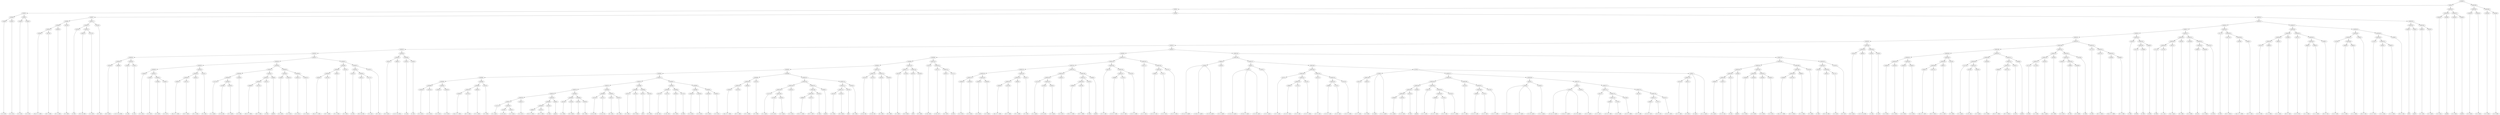 digraph sample{
"L1484(0)"->"[C  E  G](0)"
"L1484(1)"->"[C  E  G](1)"
"L5306(4)"->"L1484(0)"
"L5306(4)"->"L1484(1)"
"L1484(2)"->"[C  E  G](2)"
"L1484(3)"->"[C  E  G](3)"
"L5306(5)"->"L1484(2)"
"L5306(5)"->"L1484(3)"
"L5306(3)"->"L5306(4)"
"L5306(3)"->"L5306(5)"
"L3209(0)"->"[Cis  D  F  G  B](0)"
"L4375(0)"->"[D  F  G  B](0)"
"L5306(10)"->"L3209(0)"
"L5306(10)"->"L4375(0)"
"L4064(0)"->"[F  G  A  B](0)"
"L5306(9)"->"L5306(10)"
"L5306(9)"->"L4064(0)"
"L3510(0)"->"[F  G  B](0)"
"L5306(8)"->"L5306(9)"
"L5306(8)"->"L3510(0)"
"L2352(0)"->"[C  E](0)"
"L2981(0)"->"[D  E  Gis  B](0)"
"L4711(0)"->"[C  E  A](0)"
"L5306(13)"->"L2981(0)"
"L5306(13)"->"L4711(0)"
"L5306(12)"->"L2352(0)"
"L5306(12)"->"L5306(13)"
"L3103(0)"->"[D  F  A](0)"
"L5306(11)"->"L5306(12)"
"L5306(11)"->"L3103(0)"
"L5306(7)"->"L5306(8)"
"L5306(7)"->"L5306(11)"
"L5024(0)"->"[D  E  Gis](0)"
"L4606(0)"->"[C  D  E  Gis  B](0)"
"L5306(25)"->"L5024(0)"
"L5306(25)"->"L4606(0)"
"L1365(0)"->"[C  A](0)"
"L1365(1)"->"[C  A](1)"
"L5306(26)"->"L1365(0)"
"L5306(26)"->"L1365(1)"
"L5306(24)"->"L5306(25)"
"L5306(24)"->"L5306(26)"
"L1484(4)"->"[C  E  G](4)"
"L1484(5)"->"[C  E  G](5)"
"L1484(6)"->"[C  E  G](6)"
"L1484(7)"->"[C  E  G](7)"
"L5306(32)"->"L1484(6)"
"L5306(32)"->"L1484(7)"
"L5306(31)"->"L1484(5)"
"L5306(31)"->"L5306(32)"
"L5306(30)"->"L1484(4)"
"L5306(30)"->"L5306(31)"
"L3209(1)"->"[Cis  D  F  G  B](1)"
"L4375(1)"->"[D  F  G  B](1)"
"L5306(35)"->"L3209(1)"
"L5306(35)"->"L4375(1)"
"L4064(1)"->"[F  G  A  B](1)"
"L5306(34)"->"L5306(35)"
"L5306(34)"->"L4064(1)"
"L3510(1)"->"[F  G  B](1)"
"L5306(33)"->"L5306(34)"
"L5306(33)"->"L3510(1)"
"L5306(29)"->"L5306(30)"
"L5306(29)"->"L5306(33)"
"L-2127(0)"->"[C  G  Ais](0)"
"L4738(0)"->"[C  Fis  A](0)"
"L4355(0)"->"[C  F  Gis](0)"
"L5306(40)"->"L4738(0)"
"L5306(40)"->"L4355(0)"
"L5306(39)"->"L-2127(0)"
"L5306(39)"->"L5306(40)"
"L1484(8)"->"[C  E  G](8)"
"L5306(38)"->"L5306(39)"
"L5306(38)"->"L1484(8)"
"L4568(0)"->"[D  E  F  G  B](0)"
"L4375(2)"->"[D  F  G  B](2)"
"L5306(43)"->"L4568(0)"
"L5306(43)"->"L4375(2)"
"L2352(1)"->"[C  E](1)"
"L5306(42)"->"L5306(43)"
"L5306(42)"->"L2352(1)"
"L2646(0)"->"[rest](0)"
"L5306(41)"->"L5306(42)"
"L5306(41)"->"L2646(0)"
"L5306(37)"->"L5306(38)"
"L5306(37)"->"L5306(41)"
"L1484(9)"->"[C  E  G](9)"
"L1484(10)"->"[C  E  G](10)"
"L5306(45)"->"L1484(9)"
"L5306(45)"->"L1484(10)"
"L1484(11)"->"[C  E  G](11)"
"L1484(12)"->"[C  E  G](12)"
"L5306(46)"->"L1484(11)"
"L5306(46)"->"L1484(12)"
"L5306(44)"->"L5306(45)"
"L5306(44)"->"L5306(46)"
"L5306(36)"->"L5306(37)"
"L5306(36)"->"L5306(44)"
"L5306(28)"->"L5306(29)"
"L5306(28)"->"L5306(36)"
"L3209(2)"->"[Cis  D  F  G  B](2)"
"L4375(3)"->"[D  F  G  B](3)"
"L5306(50)"->"L3209(2)"
"L5306(50)"->"L4375(3)"
"L4064(2)"->"[F  G  A  B](2)"
"L5306(49)"->"L5306(50)"
"L5306(49)"->"L4064(2)"
"L3510(2)"->"[F  G  B](2)"
"L5306(48)"->"L5306(49)"
"L5306(48)"->"L3510(2)"
"L2352(2)"->"[C  E](2)"
"L2981(1)"->"[D  E  Gis  B](1)"
"L4711(1)"->"[C  E  A](1)"
"L5306(53)"->"L2981(1)"
"L5306(53)"->"L4711(1)"
"L5306(52)"->"L2352(2)"
"L5306(52)"->"L5306(53)"
"L3103(1)"->"[D  F  A](1)"
"L5306(51)"->"L5306(52)"
"L5306(51)"->"L3103(1)"
"L5306(47)"->"L5306(48)"
"L5306(47)"->"L5306(51)"
"L5306(27)"->"L5306(28)"
"L5306(27)"->"L5306(47)"
"L5306(23)"->"L5306(24)"
"L5306(23)"->"L5306(27)"
"L5024(1)"->"[D  E  Gis](1)"
"L4606(1)"->"[C  D  E  Gis  B](1)"
"L5306(55)"->"L5024(1)"
"L5306(55)"->"L4606(1)"
"L1365(2)"->"[C  A](2)"
"L1365(3)"->"[C  A](3)"
"L5306(56)"->"L1365(2)"
"L5306(56)"->"L1365(3)"
"L5306(54)"->"L5306(55)"
"L5306(54)"->"L5306(56)"
"L5306(22)"->"L5306(23)"
"L5306(22)"->"L5306(54)"
"L1484(13)"->"[C  E  G](13)"
"L1484(14)"->"[C  E  G](14)"
"L5306(66)"->"L1484(13)"
"L5306(66)"->"L1484(14)"
"L1484(15)"->"[C  E  G](15)"
"L1484(16)"->"[C  E  G](16)"
"L5306(67)"->"L1484(15)"
"L5306(67)"->"L1484(16)"
"L5306(65)"->"L5306(66)"
"L5306(65)"->"L5306(67)"
"L3209(3)"->"[Cis  D  F  G  B](3)"
"L4375(4)"->"[D  F  G  B](4)"
"L5306(70)"->"L3209(3)"
"L5306(70)"->"L4375(4)"
"L4064(3)"->"[F  G  A  B](3)"
"L5306(69)"->"L5306(70)"
"L5306(69)"->"L4064(3)"
"L3510(3)"->"[F  G  B](3)"
"L5306(68)"->"L5306(69)"
"L5306(68)"->"L3510(3)"
"L5306(64)"->"L5306(65)"
"L5306(64)"->"L5306(68)"
"L-2127(1)"->"[C  G  Ais](1)"
"L4738(1)"->"[C  Fis  A](1)"
"L4355(1)"->"[C  F  Gis](1)"
"L5306(78)"->"L4738(1)"
"L5306(78)"->"L4355(1)"
"L5306(77)"->"L-2127(1)"
"L5306(77)"->"L5306(78)"
"L1484(17)"->"[C  E  G](17)"
"L5306(76)"->"L5306(77)"
"L5306(76)"->"L1484(17)"
"L4568(1)"->"[D  E  F  G  B](1)"
"L4375(5)"->"[D  F  G  B](5)"
"L5306(81)"->"L4568(1)"
"L5306(81)"->"L4375(5)"
"L2352(3)"->"[C  E](3)"
"L5306(80)"->"L5306(81)"
"L5306(80)"->"L2352(3)"
"L2646(1)"->"[rest](1)"
"L5306(79)"->"L5306(80)"
"L5306(79)"->"L2646(1)"
"L5306(75)"->"L5306(76)"
"L5306(75)"->"L5306(79)"
"L4315(0)"->"[C  G  B](0)"
"L4704(0)"->"[D  E  Fis](0)"
"L5306(83)"->"L4315(0)"
"L5306(83)"->"L4704(0)"
"L4079(0)"->"[G](0)"
"L3055(0)"->"[D  G  B](0)"
"L5306(84)"->"L4079(0)"
"L5306(84)"->"L3055(0)"
"L5306(82)"->"L5306(83)"
"L5306(82)"->"L5306(84)"
"L5306(74)"->"L5306(75)"
"L5306(74)"->"L5306(82)"
"L3107(0)"->"[C  Dis  G](0)"
"L3107(1)"->"[C  Dis  G](1)"
"L5306(86)"->"L3107(0)"
"L5306(86)"->"L3107(1)"
"L3055(1)"->"[D  G  B](1)"
"L3055(2)"->"[D  G  B](2)"
"L5306(87)"->"L3055(1)"
"L5306(87)"->"L3055(2)"
"L5306(85)"->"L5306(86)"
"L5306(85)"->"L5306(87)"
"L5306(73)"->"L5306(74)"
"L5306(73)"->"L5306(85)"
"L4315(1)"->"[C  G  B](1)"
"L4704(1)"->"[D  E  Fis](1)"
"L5306(89)"->"L4315(1)"
"L5306(89)"->"L4704(1)"
"L4079(1)"->"[G](1)"
"L3510(4)"->"[F  G  B](4)"
"L5306(90)"->"L4079(1)"
"L5306(90)"->"L3510(4)"
"L5306(88)"->"L5306(89)"
"L5306(88)"->"L5306(90)"
"L5306(72)"->"L5306(73)"
"L5306(72)"->"L5306(88)"
"L3107(2)"->"[C  Dis  G](2)"
"L3107(3)"->"[C  Dis  G](3)"
"L5306(93)"->"L3107(2)"
"L5306(93)"->"L3107(3)"
"L3055(3)"->"[D  G  B](3)"
"L2711(0)"->"[G  B](0)"
"L5306(94)"->"L3055(3)"
"L5306(94)"->"L2711(0)"
"L5306(92)"->"L5306(93)"
"L5306(92)"->"L5306(94)"
"L1484(18)"->"[C  E  G](18)"
"L1484(19)"->"[C  E  G](19)"
"L5306(96)"->"L1484(18)"
"L5306(96)"->"L1484(19)"
"L1484(20)"->"[C  E  G](20)"
"L1484(21)"->"[C  E  G](21)"
"L5306(97)"->"L1484(20)"
"L5306(97)"->"L1484(21)"
"L5306(95)"->"L5306(96)"
"L5306(95)"->"L5306(97)"
"L5306(91)"->"L5306(92)"
"L5306(91)"->"L5306(95)"
"L5306(71)"->"L5306(72)"
"L5306(71)"->"L5306(91)"
"L5306(63)"->"L5306(64)"
"L5306(63)"->"L5306(71)"
"L3209(4)"->"[Cis  D  F  G  B](4)"
"L4375(6)"->"[D  F  G  B](6)"
"L5306(101)"->"L3209(4)"
"L5306(101)"->"L4375(6)"
"L4064(4)"->"[F  G  A  B](4)"
"L5306(100)"->"L5306(101)"
"L5306(100)"->"L4064(4)"
"L3510(5)"->"[F  G  B](5)"
"L5306(99)"->"L5306(100)"
"L5306(99)"->"L3510(5)"
"L-2127(2)"->"[C  G  Ais](2)"
"L4738(2)"->"[C  Fis  A](2)"
"L4355(2)"->"[C  F  Gis](2)"
"L5306(106)"->"L4738(2)"
"L5306(106)"->"L4355(2)"
"L5306(105)"->"L-2127(2)"
"L5306(105)"->"L5306(106)"
"L1484(22)"->"[C  E  G](22)"
"L5306(104)"->"L5306(105)"
"L5306(104)"->"L1484(22)"
"L4568(2)"->"[D  E  F  G  B](2)"
"L4375(7)"->"[D  F  G  B](7)"
"L5306(109)"->"L4568(2)"
"L5306(109)"->"L4375(7)"
"L2352(4)"->"[C  E](4)"
"L5306(108)"->"L5306(109)"
"L5306(108)"->"L2352(4)"
"L2646(2)"->"[rest](2)"
"L5306(107)"->"L5306(108)"
"L5306(107)"->"L2646(2)"
"L5306(103)"->"L5306(104)"
"L5306(103)"->"L5306(107)"
"L4315(2)"->"[C  G  B](2)"
"L4704(2)"->"[D  E  Fis](2)"
"L5306(112)"->"L4315(2)"
"L5306(112)"->"L4704(2)"
"L4079(2)"->"[G](2)"
"L5306(111)"->"L5306(112)"
"L5306(111)"->"L4079(2)"
"L3055(4)"->"[D  G  B](4)"
"L5306(110)"->"L5306(111)"
"L5306(110)"->"L3055(4)"
"L5306(102)"->"L5306(103)"
"L5306(102)"->"L5306(110)"
"L5306(98)"->"L5306(99)"
"L5306(98)"->"L5306(102)"
"L5306(62)"->"L5306(63)"
"L5306(62)"->"L5306(98)"
"L3107(4)"->"[C  Dis  G](4)"
"L3107(5)"->"[C  Dis  G](5)"
"L5306(114)"->"L3107(4)"
"L5306(114)"->"L3107(5)"
"L3055(5)"->"[D  G  B](5)"
"L3055(6)"->"[D  G  B](6)"
"L5306(115)"->"L3055(5)"
"L5306(115)"->"L3055(6)"
"L5306(113)"->"L5306(114)"
"L5306(113)"->"L5306(115)"
"L5306(61)"->"L5306(62)"
"L5306(61)"->"L5306(113)"
"L4315(3)"->"[C  G  B](3)"
"L4704(3)"->"[D  E  Fis](3)"
"L5306(117)"->"L4315(3)"
"L5306(117)"->"L4704(3)"
"L4079(3)"->"[G](3)"
"L3510(6)"->"[F  G  B](6)"
"L5306(118)"->"L4079(3)"
"L5306(118)"->"L3510(6)"
"L5306(116)"->"L5306(117)"
"L5306(116)"->"L5306(118)"
"L5306(60)"->"L5306(61)"
"L5306(60)"->"L5306(116)"
"L3107(6)"->"[C  Dis  G](6)"
"L3107(7)"->"[C  Dis  G](7)"
"L3055(7)"->"[D  G  B](7)"
"L2711(1)"->"[G  B](1)"
"L5306(121)"->"L3055(7)"
"L5306(121)"->"L2711(1)"
"L5306(120)"->"L3107(7)"
"L5306(120)"->"L5306(121)"
"L5306(119)"->"L3107(6)"
"L5306(119)"->"L5306(120)"
"L5306(59)"->"L5306(60)"
"L5306(59)"->"L5306(119)"
"L1484(23)"->"[C  E  G](23)"
"L1484(24)"->"[C  E  G](24)"
"L5306(127)"->"L1484(23)"
"L5306(127)"->"L1484(24)"
"L1484(25)"->"[C  E  G](25)"
"L1484(26)"->"[C  E  G](26)"
"L5306(128)"->"L1484(25)"
"L5306(128)"->"L1484(26)"
"L5306(126)"->"L5306(127)"
"L5306(126)"->"L5306(128)"
"L3209(5)"->"[Cis  D  F  G  B](5)"
"L4375(8)"->"[D  F  G  B](8)"
"L5306(131)"->"L3209(5)"
"L5306(131)"->"L4375(8)"
"L4064(5)"->"[F  G  A  B](5)"
"L5306(130)"->"L5306(131)"
"L5306(130)"->"L4064(5)"
"L3510(7)"->"[F  G  B](7)"
"L5306(129)"->"L5306(130)"
"L5306(129)"->"L3510(7)"
"L5306(125)"->"L5306(126)"
"L5306(125)"->"L5306(129)"
"L-2127(3)"->"[C  G  Ais](3)"
"L4738(3)"->"[C  Fis  A](3)"
"L4355(3)"->"[C  F  Gis](3)"
"L5306(135)"->"L4738(3)"
"L5306(135)"->"L4355(3)"
"L5306(134)"->"L-2127(3)"
"L5306(134)"->"L5306(135)"
"L1484(27)"->"[C  E  G](27)"
"L5306(133)"->"L5306(134)"
"L5306(133)"->"L1484(27)"
"L4568(3)"->"[D  E  F  G  B](3)"
"L4375(9)"->"[D  F  G  B](9)"
"L5306(138)"->"L4568(3)"
"L5306(138)"->"L4375(9)"
"L2352(5)"->"[C  E](5)"
"L5306(137)"->"L5306(138)"
"L5306(137)"->"L2352(5)"
"L2646(3)"->"[rest](3)"
"L5306(136)"->"L5306(137)"
"L5306(136)"->"L2646(3)"
"L5306(132)"->"L5306(133)"
"L5306(132)"->"L5306(136)"
"L5306(124)"->"L5306(125)"
"L5306(124)"->"L5306(132)"
"L4221(0)"->"[C  F  G  A](0)"
"L4598(0)"->"[C  D  E  F  A](0)"
"L-767(0)"->"[C  D  F  A](0)"
"L5306(141)"->"L4598(0)"
"L5306(141)"->"L-767(0)"
"L3213(0)"->"[C  D  F  A  B](0)"
"L5306(140)"->"L5306(141)"
"L5306(140)"->"L3213(0)"
"L5306(139)"->"L4221(0)"
"L5306(139)"->"L5306(140)"
"L5306(123)"->"L5306(124)"
"L5306(123)"->"L5306(139)"
"L4221(1)"->"[C  F  G  A](1)"
"L4598(1)"->"[C  D  E  F  A](1)"
"L-767(1)"->"[C  D  F  A](1)"
"L5306(144)"->"L4598(1)"
"L5306(144)"->"L-767(1)"
"L3213(1)"->"[C  D  F  A  B](1)"
"L5306(143)"->"L5306(144)"
"L5306(143)"->"L3213(1)"
"L5306(142)"->"L4221(1)"
"L5306(142)"->"L5306(143)"
"L5306(122)"->"L5306(123)"
"L5306(122)"->"L5306(142)"
"L5306(58)"->"L5306(59)"
"L5306(58)"->"L5306(122)"
"L-2093(0)"->"[C  Cis  D  E  Ais](0)"
"L-2093(0)"->"[C  Dis  E  F  Ais](0)"
"L-2093(0)"->"[C  E  Fis  Ais](0)"
"L1943(0)"->"[C  E  G  Ais](0)"
"L4644(0)"->"L-2093(0)"
"L4644(0)"->"L1943(0)"
"L-2093(1)"->"[C  Cis  D  E  Ais](1)"
"L-2093(1)"->"[C  Dis  E  F  Ais](1)"
"L-2093(1)"->"[C  E  Fis  Ais](1)"
"L1943(1)"->"[C  E  G  Ais](1)"
"L4644(1)"->"L-2093(1)"
"L4644(1)"->"L1943(1)"
"L4221(2)"->"[C  F  G  A](2)"
"L4598(2)"->"[C  D  E  F  A](2)"
"L-767(2)"->"[C  D  F  A](2)"
"L5306(152)"->"L4598(2)"
"L5306(152)"->"L-767(2)"
"L3213(2)"->"[C  D  F  A  B](2)"
"L5306(151)"->"L5306(152)"
"L5306(151)"->"L3213(2)"
"L5306(150)"->"L4221(2)"
"L5306(150)"->"L5306(151)"
"L4221(3)"->"[C  F  G  A](3)"
"L4598(3)"->"[C  D  E  F  A](3)"
"L-767(3)"->"[C  D  F  A](3)"
"L5306(155)"->"L4598(3)"
"L5306(155)"->"L-767(3)"
"L3213(3)"->"[C  D  F  A  B](3)"
"L5306(154)"->"L5306(155)"
"L5306(154)"->"L3213(3)"
"L5306(153)"->"L4221(3)"
"L5306(153)"->"L5306(154)"
"L5306(149)"->"L5306(150)"
"L5306(149)"->"L5306(153)"
"L4221(4)"->"[C  F  G  A](4)"
"L4631(0)"->"[C  D  E](0)"
"L5306(156)"->"L4221(4)"
"L5306(156)"->"L4631(0)"
"L4786(0)"->"[C  Ais](0)"
"L4786(0)"->"L5306(156)"
"L4786(0)"->"[C  G  A  Ais](0)"
"L5048(0)"->"[F  A  Ais](0)"
"L-2087(0)"->"[C  D  E  A](0)"
"L5306(162)"->"L5048(0)"
"L5306(162)"->"L-2087(0)"
"L4241(0)"->"[F  A](0)"
"L5306(161)"->"L5306(162)"
"L5306(161)"->"L4241(0)"
"L2646(4)"->"[rest](4)"
"L5306(160)"->"L5306(161)"
"L5306(160)"->"L2646(4)"
"L4221(5)"->"[C  F  G  A](5)"
"L4598(4)"->"[C  D  E  F  A](4)"
"L-767(4)"->"[C  D  F  A](4)"
"L5306(165)"->"L4598(4)"
"L5306(165)"->"L-767(4)"
"L3213(4)"->"[C  D  F  A  B](4)"
"L5306(164)"->"L5306(165)"
"L5306(164)"->"L3213(4)"
"L5306(163)"->"L4221(5)"
"L5306(163)"->"L5306(164)"
"L5306(159)"->"L5306(160)"
"L5306(159)"->"L5306(163)"
"L4221(6)"->"[C  F  G  A](6)"
"L4598(5)"->"[C  D  E  F  A](5)"
"L-767(5)"->"[C  D  F  A](5)"
"L5306(168)"->"L4598(5)"
"L5306(168)"->"L-767(5)"
"L3213(5)"->"[C  D  F  A  B](5)"
"L5306(167)"->"L5306(168)"
"L5306(167)"->"L3213(5)"
"L5306(166)"->"L4221(6)"
"L5306(166)"->"L5306(167)"
"L5306(158)"->"L5306(159)"
"L5306(158)"->"L5306(166)"
"L-2093(2)"->"[C  Cis  D  E  Ais](2)"
"L-2093(2)"->"[C  Dis  E  F  Ais](2)"
"L-2093(2)"->"[C  E  Fis  Ais](2)"
"L1943(2)"->"[C  E  G  Ais](2)"
"L4644(2)"->"L-2093(2)"
"L4644(2)"->"L1943(2)"
"L-2093(3)"->"[C  Cis  D  E  Ais](3)"
"L-2093(3)"->"[C  Dis  E  F  Ais](3)"
"L-2093(3)"->"[C  E  Fis  Ais](3)"
"L1943(3)"->"[C  E  G  Ais](3)"
"L4644(3)"->"L-2093(3)"
"L4644(3)"->"L1943(3)"
"L4221(7)"->"[C  F  G  A](7)"
"L4598(6)"->"[C  D  E  F  A](6)"
"L-767(6)"->"[C  D  F  A](6)"
"L5306(174)"->"L4598(6)"
"L5306(174)"->"L-767(6)"
"L3213(6)"->"[C  D  F  A  B](6)"
"L5306(173)"->"L5306(174)"
"L5306(173)"->"L3213(6)"
"L5306(172)"->"L4221(7)"
"L5306(172)"->"L5306(173)"
"L4221(8)"->"[C  F  G  A](8)"
"L4598(7)"->"[C  D  E  F  A](7)"
"L-767(7)"->"[C  D  F  A](7)"
"L5306(177)"->"L4598(7)"
"L5306(177)"->"L-767(7)"
"L3213(7)"->"[C  D  F  A  B](7)"
"L5306(176)"->"L5306(177)"
"L5306(176)"->"L3213(7)"
"L5306(175)"->"L4221(8)"
"L5306(175)"->"L5306(176)"
"L5306(171)"->"L5306(172)"
"L5306(171)"->"L5306(175)"
"L5306(170)"->"L4644(3)"
"L5306(170)"->"L5306(171)"
"L5306(169)"->"L4644(2)"
"L5306(169)"->"L5306(170)"
"L5306(157)"->"L5306(158)"
"L5306(157)"->"L5306(169)"
"L4221(9)"->"[C  F  G  A](9)"
"L4631(1)"->"[C  D  E](1)"
"L5306(178)"->"L4221(9)"
"L5306(178)"->"L4631(1)"
"L4786(1)"->"[C  Ais](1)"
"L4786(1)"->"L5306(178)"
"L4786(1)"->"[C  G  A  Ais](1)"
"L5279(0)"->"L4786(0)"
"L5279(0)"->"L5306(157)"
"L5279(0)"->"L4786(1)"
"L5306(148)"->"L5306(149)"
"L5306(148)"->"L5279(0)"
"L5306(147)"->"L4644(1)"
"L5306(147)"->"L5306(148)"
"L5306(146)"->"L4644(0)"
"L5306(146)"->"L5306(147)"
"L5048(1)"->"[F  A  Ais](1)"
"L-2087(1)"->"[C  D  E  A](1)"
"L5306(184)"->"L5048(1)"
"L5306(184)"->"L-2087(1)"
"L4241(1)"->"[F  A](1)"
"L5306(183)"->"L5306(184)"
"L5306(183)"->"L4241(1)"
"L2646(5)"->"[rest](5)"
"L5306(182)"->"L5306(183)"
"L5306(182)"->"L2646(5)"
"L1484(28)"->"[C  E  G](28)"
"L1484(29)"->"[C  E  G](29)"
"L5306(186)"->"L1484(28)"
"L5306(186)"->"L1484(29)"
"L1484(30)"->"[C  E  G](30)"
"L1484(31)"->"[C  E  G](31)"
"L5306(187)"->"L1484(30)"
"L5306(187)"->"L1484(31)"
"L5306(185)"->"L5306(186)"
"L5306(185)"->"L5306(187)"
"L5306(181)"->"L5306(182)"
"L5306(181)"->"L5306(185)"
"L3209(6)"->"[Cis  D  F  G  B](6)"
"L4375(10)"->"[D  F  G  B](10)"
"L5306(190)"->"L3209(6)"
"L5306(190)"->"L4375(10)"
"L4064(6)"->"[F  G  A  B](6)"
"L5306(189)"->"L5306(190)"
"L5306(189)"->"L4064(6)"
"L3510(8)"->"[F  G  B](8)"
"L5306(188)"->"L5306(189)"
"L5306(188)"->"L3510(8)"
"L5306(180)"->"L5306(181)"
"L5306(180)"->"L5306(188)"
"L2352(6)"->"[C  E](6)"
"L2981(2)"->"[D  E  Gis  B](2)"
"L4711(2)"->"[C  E  A](2)"
"L5306(193)"->"L2981(2)"
"L5306(193)"->"L4711(2)"
"L5306(192)"->"L2352(6)"
"L5306(192)"->"L5306(193)"
"L3103(2)"->"[D  F  A](2)"
"L5306(191)"->"L5306(192)"
"L5306(191)"->"L3103(2)"
"L5306(179)"->"L5306(180)"
"L5306(179)"->"L5306(191)"
"L5306(145)"->"L5306(146)"
"L5306(145)"->"L5306(179)"
"L5306(57)"->"L5306(58)"
"L5306(57)"->"L5306(145)"
"L5306(21)"->"L5306(22)"
"L5306(21)"->"L5306(57)"
"L5024(2)"->"[D  E  Gis](2)"
"L4606(2)"->"[C  D  E  Gis  B](2)"
"L5306(195)"->"L5024(2)"
"L5306(195)"->"L4606(2)"
"L1365(4)"->"[C  A](4)"
"L1365(5)"->"[C  A](5)"
"L5306(196)"->"L1365(4)"
"L5306(196)"->"L1365(5)"
"L5306(194)"->"L5306(195)"
"L5306(194)"->"L5306(196)"
"L5306(20)"->"L5306(21)"
"L5306(20)"->"L5306(194)"
"L1484(32)"->"[C  E  G](32)"
"L1484(33)"->"[C  E  G](33)"
"L5306(202)"->"L1484(32)"
"L5306(202)"->"L1484(33)"
"L1484(34)"->"[C  E  G](34)"
"L1484(35)"->"[C  E  G](35)"
"L5306(203)"->"L1484(34)"
"L5306(203)"->"L1484(35)"
"L5306(201)"->"L5306(202)"
"L5306(201)"->"L5306(203)"
"L3209(7)"->"[Cis  D  F  G  B](7)"
"L4375(11)"->"[D  F  G  B](11)"
"L5306(206)"->"L3209(7)"
"L5306(206)"->"L4375(11)"
"L4064(7)"->"[F  G  A  B](7)"
"L5306(205)"->"L5306(206)"
"L5306(205)"->"L4064(7)"
"L3510(9)"->"[F  G  B](9)"
"L5306(204)"->"L5306(205)"
"L5306(204)"->"L3510(9)"
"L5306(200)"->"L5306(201)"
"L5306(200)"->"L5306(204)"
"L-2127(4)"->"[C  G  Ais](4)"
"L4738(4)"->"[C  Fis  A](4)"
"L4355(4)"->"[C  F  Gis](4)"
"L5306(210)"->"L4738(4)"
"L5306(210)"->"L4355(4)"
"L5306(209)"->"L-2127(4)"
"L5306(209)"->"L5306(210)"
"L1484(36)"->"[C  E  G](36)"
"L5306(208)"->"L5306(209)"
"L5306(208)"->"L1484(36)"
"L4568(4)"->"[D  E  F  G  B](4)"
"L4375(12)"->"[D  F  G  B](12)"
"L5306(213)"->"L4568(4)"
"L5306(213)"->"L4375(12)"
"L2352(7)"->"[C  E](7)"
"L5306(212)"->"L5306(213)"
"L5306(212)"->"L2352(7)"
"L2646(6)"->"[rest](6)"
"L5306(211)"->"L5306(212)"
"L5306(211)"->"L2646(6)"
"L5306(207)"->"L5306(208)"
"L5306(207)"->"L5306(211)"
"L5306(199)"->"L5306(200)"
"L5306(199)"->"L5306(207)"
"L2711(2)"->"[G  B](2)"
"L-2124(0)"->"[C  G  A](0)"
"L5306(217)"->"L2711(2)"
"L5306(217)"->"L-2124(0)"
"L2922(0)"->"[Cis  G  Ais](0)"
"L5306(216)"->"L5306(217)"
"L5306(216)"->"L2922(0)"
"L3055(8)"->"[D  G  B](8)"
"L5306(215)"->"L5306(216)"
"L5306(215)"->"L3055(8)"
"L1484(37)"->"[C  E  G](37)"
"L1968(0)"->"[E  G](0)"
"L1484(38)"->"[C  E  G](38)"
"L5306(220)"->"L1968(0)"
"L5306(220)"->"L1484(38)"
"L5306(219)"->"L1484(37)"
"L5306(219)"->"L5306(220)"
"L2352(8)"->"[C  E](8)"
"L5306(218)"->"L5306(219)"
"L5306(218)"->"L2352(8)"
"L5306(214)"->"L5306(215)"
"L5306(214)"->"L5306(218)"
"L5306(198)"->"L5306(199)"
"L5306(198)"->"L5306(214)"
"L2711(3)"->"[G  B](3)"
"L4375(13)"->"[D  F  G  B](13)"
"L3209(8)"->"[Cis  D  F  G  B](8)"
"L4299(0)"->"[E  F  G  B](0)"
"L5306(223)"->"L3209(8)"
"L5306(223)"->"L4299(0)"
"L5306(222)"->"L4375(13)"
"L5306(222)"->"L5306(223)"
"L5306(221)"->"L2711(3)"
"L5306(221)"->"L5306(222)"
"L5306(197)"->"L5306(198)"
"L5306(197)"->"L5306(221)"
"L5306(19)"->"L5306(20)"
"L5306(19)"->"L5306(197)"
"L2352(9)"->"[C  E](9)"
"L3127(0)"->"[E  B](0)"
"L-2080(0)"->"[C  D](0)"
"L5306(226)"->"L3127(0)"
"L5306(226)"->"L-2080(0)"
"L3846(0)"->"[A  B](0)"
"L5306(225)"->"L5306(226)"
"L5306(225)"->"L3846(0)"
"L5306(224)"->"L2352(9)"
"L5306(224)"->"L5306(225)"
"L5306(18)"->"L5306(19)"
"L5306(18)"->"L5306(224)"
"L2711(4)"->"[G  B](4)"
"L-2124(1)"->"[C  G  A](1)"
"L5306(230)"->"L2711(4)"
"L5306(230)"->"L-2124(1)"
"L2922(1)"->"[Cis  G  Ais](1)"
"L5306(229)"->"L5306(230)"
"L5306(229)"->"L2922(1)"
"L3055(9)"->"[D  G  B](9)"
"L5306(228)"->"L5306(229)"
"L5306(228)"->"L3055(9)"
"L1484(39)"->"[C  E  G](39)"
"L1968(1)"->"[E  G](1)"
"L1484(40)"->"[C  E  G](40)"
"L5306(233)"->"L1968(1)"
"L5306(233)"->"L1484(40)"
"L2352(10)"->"[C  E](10)"
"L5306(232)"->"L5306(233)"
"L5306(232)"->"L2352(10)"
"L5306(231)"->"L1484(39)"
"L5306(231)"->"L5306(232)"
"L5306(227)"->"L5306(228)"
"L5306(227)"->"L5306(231)"
"L5306(17)"->"L5306(18)"
"L5306(17)"->"L5306(227)"
"L2711(5)"->"[G  B](5)"
"L4375(14)"->"[D  F  G  B](14)"
"L3209(9)"->"[Cis  D  F  G  B](9)"
"L4299(1)"->"[E  F  G  B](1)"
"L5306(236)"->"L3209(9)"
"L5306(236)"->"L4299(1)"
"L5306(235)"->"L4375(14)"
"L5306(235)"->"L5306(236)"
"L5306(234)"->"L2711(5)"
"L5306(234)"->"L5306(235)"
"L5306(16)"->"L5306(17)"
"L5306(16)"->"L5306(234)"
"L3337(0)"->"[C  D  E  F](0)"
"L3683(0)"->"[C  G  A  B](0)"
"L5306(241)"->"L3337(0)"
"L5306(241)"->"L3683(0)"
"L3683(1)"->"[C  G  A  B](1)"
"L5306(240)"->"L5306(241)"
"L5306(240)"->"L3683(1)"
"L2298(0)"->"[D  E  F  G](0)"
"L5306(239)"->"L5306(240)"
"L5306(239)"->"L2298(0)"
"L3337(1)"->"[C  D  E  F](1)"
"L3683(2)"->"[C  G  A  B](2)"
"L3683(3)"->"[C  G  A  B](3)"
"L5306(244)"->"L3683(2)"
"L5306(244)"->"L3683(3)"
"L2298(1)"->"[D  E  F  G](1)"
"L5306(243)"->"L5306(244)"
"L5306(243)"->"L2298(1)"
"L5306(242)"->"L3337(1)"
"L5306(242)"->"L5306(243)"
"L5306(238)"->"L5306(239)"
"L5306(238)"->"L5306(242)"
"L1576(0)"->"[C  E  F  G](0)"
"L4364(0)"->"[C  D  A  B](0)"
"L3683(4)"->"[C  G  A  B](4)"
"L5306(248)"->"L4364(0)"
"L5306(248)"->"L3683(4)"
"L5306(247)"->"L1576(0)"
"L5306(247)"->"L5306(248)"
"L2298(2)"->"[D  E  F  G](2)"
"L5306(246)"->"L5306(247)"
"L5306(246)"->"L2298(2)"
"L1576(1)"->"[C  E  F  G](1)"
"L4364(1)"->"[C  D  A  B](1)"
"L3683(5)"->"[C  G  A  B](5)"
"L5306(251)"->"L4364(1)"
"L5306(251)"->"L3683(5)"
"L5306(250)"->"L1576(1)"
"L5306(250)"->"L5306(251)"
"L2298(3)"->"[D  E  F  G](3)"
"L5306(249)"->"L5306(250)"
"L5306(249)"->"L2298(3)"
"L5306(245)"->"L5306(246)"
"L5306(245)"->"L5306(249)"
"L5306(237)"->"L5306(238)"
"L5306(237)"->"L5306(245)"
"L5306(15)"->"L5306(16)"
"L5306(15)"->"L5306(237)"
"L3449(0)"->"[C](0)"
"L2646(7)"->"[rest](7)"
"L5306(253)"->"L3449(0)"
"L5306(253)"->"L2646(7)"
"L4885(0)"->"[C  F  A](0)"
"L4355(5)"->"[C  F  Gis](5)"
"L5306(254)"->"L4885(0)"
"L5306(254)"->"L4355(5)"
"L5306(252)"->"L5306(253)"
"L5306(252)"->"L5306(254)"
"L5306(14)"->"L5306(15)"
"L5306(14)"->"L5306(252)"
"L5306(6)"->"L5306(7)"
"L5306(6)"->"L5306(14)"
"L5306(2)"->"L5306(3)"
"L5306(2)"->"L5306(6)"
"L1484(41)"->"[C  E  G](41)"
"L2646(8)"->"[rest](8)"
"L5306(256)"->"L1484(41)"
"L5306(256)"->"L2646(8)"
"L1484(42)"->"[C  E  G](42)"
"L2646(9)"->"[rest](9)"
"L5306(257)"->"L1484(42)"
"L5306(257)"->"L2646(9)"
"L5306(255)"->"L5306(256)"
"L5306(255)"->"L5306(257)"
"L5306(1)"->"L5306(2)"
"L5306(1)"->"L5306(255)"
"L1484(43)"->"[C  E  G](43)"
"L1484(44)"->"[C  E  G](44)"
"L5306(259)"->"L1484(43)"
"L5306(259)"->"L1484(44)"
"L1484(45)"->"[C  E  G](45)"
"L1484(46)"->"[C  E  G](46)"
"L5306(260)"->"L1484(45)"
"L5306(260)"->"L1484(46)"
"L5306(258)"->"L5306(259)"
"L5306(258)"->"L5306(260)"
"L5306(0)"->"L5306(1)"
"L5306(0)"->"L5306(258)"
{rank = min; "L5306(0)"}
{rank = same; "L5306(1)"; "L5306(258)";}
{rank = same; "L5306(2)"; "L5306(255)"; "L5306(259)"; "L5306(260)";}
{rank = same; "L5306(3)"; "L5306(6)"; "L5306(256)"; "L5306(257)"; "L1484(43)"; "L1484(44)"; "L1484(45)"; "L1484(46)";}
{rank = same; "L5306(4)"; "L5306(5)"; "L5306(7)"; "L5306(14)"; "L1484(41)"; "L2646(8)"; "L1484(42)"; "L2646(9)";}
{rank = same; "L1484(0)"; "L1484(1)"; "L1484(2)"; "L1484(3)"; "L5306(8)"; "L5306(11)"; "L5306(15)"; "L5306(252)";}
{rank = same; "L5306(9)"; "L3510(0)"; "L5306(12)"; "L3103(0)"; "L5306(16)"; "L5306(237)"; "L5306(253)"; "L5306(254)";}
{rank = same; "L5306(10)"; "L4064(0)"; "L2352(0)"; "L5306(13)"; "L5306(17)"; "L5306(234)"; "L5306(238)"; "L5306(245)"; "L3449(0)"; "L2646(7)"; "L4885(0)"; "L4355(5)";}
{rank = same; "L3209(0)"; "L4375(0)"; "L2981(0)"; "L4711(0)"; "L5306(18)"; "L5306(227)"; "L2711(5)"; "L5306(235)"; "L5306(239)"; "L5306(242)"; "L5306(246)"; "L5306(249)";}
{rank = same; "L5306(19)"; "L5306(224)"; "L5306(228)"; "L5306(231)"; "L4375(14)"; "L5306(236)"; "L5306(240)"; "L2298(0)"; "L3337(1)"; "L5306(243)"; "L5306(247)"; "L2298(2)"; "L5306(250)"; "L2298(3)";}
{rank = same; "L5306(20)"; "L5306(197)"; "L2352(9)"; "L5306(225)"; "L5306(229)"; "L3055(9)"; "L1484(39)"; "L5306(232)"; "L3209(9)"; "L4299(1)"; "L5306(241)"; "L3683(1)"; "L5306(244)"; "L2298(1)"; "L1576(0)"; "L5306(248)"; "L1576(1)"; "L5306(251)";}
{rank = same; "L5306(21)"; "L5306(194)"; "L5306(198)"; "L5306(221)"; "L5306(226)"; "L3846(0)"; "L5306(230)"; "L2922(1)"; "L5306(233)"; "L2352(10)"; "L3337(0)"; "L3683(0)"; "L3683(2)"; "L3683(3)"; "L4364(0)"; "L3683(4)"; "L4364(1)"; "L3683(5)";}
{rank = same; "L5306(22)"; "L5306(57)"; "L5306(195)"; "L5306(196)"; "L5306(199)"; "L5306(214)"; "L2711(3)"; "L5306(222)"; "L3127(0)"; "L-2080(0)"; "L2711(4)"; "L-2124(1)"; "L1968(1)"; "L1484(40)";}
{rank = same; "L5306(23)"; "L5306(54)"; "L5306(58)"; "L5306(145)"; "L5024(2)"; "L4606(2)"; "L1365(4)"; "L1365(5)"; "L5306(200)"; "L5306(207)"; "L5306(215)"; "L5306(218)"; "L4375(13)"; "L5306(223)";}
{rank = same; "L5306(24)"; "L5306(27)"; "L5306(55)"; "L5306(56)"; "L5306(59)"; "L5306(122)"; "L5306(146)"; "L5306(179)"; "L5306(201)"; "L5306(204)"; "L5306(208)"; "L5306(211)"; "L5306(216)"; "L3055(8)"; "L5306(219)"; "L2352(8)"; "L3209(8)"; "L4299(0)";}
{rank = same; "L5306(25)"; "L5306(26)"; "L5306(28)"; "L5306(47)"; "L5024(1)"; "L4606(1)"; "L1365(2)"; "L1365(3)"; "L5306(60)"; "L5306(119)"; "L5306(123)"; "L5306(142)"; "L4644(0)"; "L5306(147)"; "L5306(180)"; "L5306(191)"; "L5306(202)"; "L5306(203)"; "L5306(205)"; "L3510(9)"; "L5306(209)"; "L1484(36)"; "L5306(212)"; "L2646(6)"; "L5306(217)"; "L2922(0)"; "L1484(37)"; "L5306(220)";}
{rank = same; "L5024(0)"; "L4606(0)"; "L1365(0)"; "L1365(1)"; "L5306(29)"; "L5306(36)"; "L5306(48)"; "L5306(51)"; "L5306(61)"; "L5306(116)"; "L3107(6)"; "L5306(120)"; "L5306(124)"; "L5306(139)"; "L4221(1)"; "L5306(143)"; "L-2093(0)"; "L1943(0)"; "L4644(1)"; "L5306(148)"; "L5306(181)"; "L5306(188)"; "L5306(192)"; "L3103(2)"; "L1484(32)"; "L1484(33)"; "L1484(34)"; "L1484(35)"; "L5306(206)"; "L4064(7)"; "L-2127(4)"; "L5306(210)"; "L5306(213)"; "L2352(7)"; "L2711(2)"; "L-2124(0)"; "L1968(0)"; "L1484(38)";}
{rank = same; "L5306(30)"; "L5306(33)"; "L5306(37)"; "L5306(44)"; "L5306(49)"; "L3510(2)"; "L5306(52)"; "L3103(1)"; "L5306(62)"; "L5306(113)"; "L5306(117)"; "L5306(118)"; "L3107(7)"; "L5306(121)"; "L5306(125)"; "L5306(132)"; "L4221(0)"; "L5306(140)"; "L5306(144)"; "L3213(1)"; "L-2093(1)"; "L1943(1)"; "L5306(149)"; "L5279(0)"; "L5306(182)"; "L5306(185)"; "L5306(189)"; "L3510(8)"; "L2352(6)"; "L5306(193)"; "L3209(7)"; "L4375(11)"; "L4738(4)"; "L4355(4)"; "L4568(4)"; "L4375(12)";}
{rank = same; "L1484(4)"; "L5306(31)"; "L5306(34)"; "L3510(1)"; "L5306(38)"; "L5306(41)"; "L5306(45)"; "L5306(46)"; "L5306(50)"; "L4064(2)"; "L2352(2)"; "L5306(53)"; "L5306(63)"; "L5306(98)"; "L5306(114)"; "L5306(115)"; "L4315(3)"; "L4704(3)"; "L4079(3)"; "L3510(6)"; "L3055(7)"; "L2711(1)"; "L5306(126)"; "L5306(129)"; "L5306(133)"; "L5306(136)"; "L5306(141)"; "L3213(0)"; "L4598(1)"; "L-767(1)"; "L5306(150)"; "L5306(153)"; "L4786(0)"; "L5306(157)"; "L4786(1)"; "L5306(183)"; "L2646(5)"; "L5306(186)"; "L5306(187)"; "L5306(190)"; "L4064(6)"; "L2981(2)"; "L4711(2)";}
{rank = same; "L1484(5)"; "L5306(32)"; "L5306(35)"; "L4064(1)"; "L5306(39)"; "L1484(8)"; "L5306(42)"; "L2646(0)"; "L1484(9)"; "L1484(10)"; "L1484(11)"; "L1484(12)"; "L3209(2)"; "L4375(3)"; "L2981(1)"; "L4711(1)"; "L5306(64)"; "L5306(71)"; "L5306(99)"; "L5306(102)"; "L3107(4)"; "L3107(5)"; "L3055(5)"; "L3055(6)"; "L5306(127)"; "L5306(128)"; "L5306(130)"; "L3510(7)"; "L5306(134)"; "L1484(27)"; "L5306(137)"; "L2646(3)"; "L4598(0)"; "L-767(0)"; "L4221(2)"; "L5306(151)"; "L4221(3)"; "L5306(154)"; "L5306(156)"; "L5306(158)"; "L5306(169)"; "L5306(178)"; "L5306(184)"; "L4241(1)"; "L1484(28)"; "L1484(29)"; "L1484(30)"; "L1484(31)"; "L3209(6)"; "L4375(10)";}
{rank = same; "L1484(6)"; "L1484(7)"; "L3209(1)"; "L4375(1)"; "L-2127(0)"; "L5306(40)"; "L5306(43)"; "L2352(1)"; "L5306(65)"; "L5306(68)"; "L5306(72)"; "L5306(91)"; "L5306(100)"; "L3510(5)"; "L5306(103)"; "L5306(110)"; "L1484(23)"; "L1484(24)"; "L1484(25)"; "L1484(26)"; "L5306(131)"; "L4064(5)"; "L-2127(3)"; "L5306(135)"; "L5306(138)"; "L2352(5)"; "L5306(152)"; "L3213(2)"; "L5306(155)"; "L3213(3)"; "L4221(4)"; "L4631(0)"; "L5306(159)"; "L5306(166)"; "L4644(2)"; "L5306(170)"; "L4221(9)"; "L4631(1)"; "L5048(1)"; "L-2087(1)";}
{rank = same; "L4738(0)"; "L4355(0)"; "L4568(0)"; "L4375(2)"; "L5306(66)"; "L5306(67)"; "L5306(69)"; "L3510(3)"; "L5306(73)"; "L5306(88)"; "L5306(92)"; "L5306(95)"; "L5306(101)"; "L4064(4)"; "L5306(104)"; "L5306(107)"; "L5306(111)"; "L3055(4)"; "L3209(5)"; "L4375(8)"; "L4738(3)"; "L4355(3)"; "L4568(3)"; "L4375(9)"; "L4598(2)"; "L-767(2)"; "L4598(3)"; "L-767(3)"; "L5306(160)"; "L5306(163)"; "L4221(6)"; "L5306(167)"; "L-2093(2)"; "L1943(2)"; "L4644(3)"; "L5306(171)";}
{rank = same; "L1484(13)"; "L1484(14)"; "L1484(15)"; "L1484(16)"; "L5306(70)"; "L4064(3)"; "L5306(74)"; "L5306(85)"; "L5306(89)"; "L5306(90)"; "L5306(93)"; "L5306(94)"; "L5306(96)"; "L5306(97)"; "L3209(4)"; "L4375(6)"; "L5306(105)"; "L1484(22)"; "L5306(108)"; "L2646(2)"; "L5306(112)"; "L4079(2)"; "L5306(161)"; "L2646(4)"; "L4221(5)"; "L5306(164)"; "L5306(168)"; "L3213(5)"; "L-2093(3)"; "L1943(3)"; "L5306(172)"; "L5306(175)";}
{rank = same; "L3209(3)"; "L4375(4)"; "L5306(75)"; "L5306(82)"; "L5306(86)"; "L5306(87)"; "L4315(1)"; "L4704(1)"; "L4079(1)"; "L3510(4)"; "L3107(2)"; "L3107(3)"; "L3055(3)"; "L2711(0)"; "L1484(18)"; "L1484(19)"; "L1484(20)"; "L1484(21)"; "L-2127(2)"; "L5306(106)"; "L5306(109)"; "L2352(4)"; "L4315(2)"; "L4704(2)"; "L5306(162)"; "L4241(0)"; "L5306(165)"; "L3213(4)"; "L4598(5)"; "L-767(5)"; "L4221(7)"; "L5306(173)"; "L4221(8)"; "L5306(176)";}
{rank = same; "L5306(76)"; "L5306(79)"; "L5306(83)"; "L5306(84)"; "L3107(0)"; "L3107(1)"; "L3055(1)"; "L3055(2)"; "L4738(2)"; "L4355(2)"; "L4568(2)"; "L4375(7)"; "L5048(0)"; "L-2087(0)"; "L4598(4)"; "L-767(4)"; "L5306(174)"; "L3213(6)"; "L5306(177)"; "L3213(7)";}
{rank = same; "L5306(77)"; "L1484(17)"; "L5306(80)"; "L2646(1)"; "L4315(0)"; "L4704(0)"; "L4079(0)"; "L3055(0)"; "L4598(6)"; "L-767(6)"; "L4598(7)"; "L-767(7)";}
{rank = same; "L-2127(1)"; "L5306(78)"; "L5306(81)"; "L2352(3)";}
{rank = same; "L4738(1)"; "L4355(1)"; "L4568(1)"; "L4375(5)";}
{rank = max; "[A  B](0)"; "[C  A](0)"; "[C  A](1)"; "[C  A](2)"; "[C  A](3)"; "[C  A](4)"; "[C  A](5)"; "[C  Ais](0)"; "[C  Ais](1)"; "[C  Cis  D  E  Ais](0)"; "[C  Cis  D  E  Ais](1)"; "[C  Cis  D  E  Ais](2)"; "[C  Cis  D  E  Ais](3)"; "[C  D  A  B](0)"; "[C  D  A  B](1)"; "[C  D  E  A](0)"; "[C  D  E  A](1)"; "[C  D  E  F  A](0)"; "[C  D  E  F  A](1)"; "[C  D  E  F  A](2)"; "[C  D  E  F  A](3)"; "[C  D  E  F  A](4)"; "[C  D  E  F  A](5)"; "[C  D  E  F  A](6)"; "[C  D  E  F  A](7)"; "[C  D  E  F](0)"; "[C  D  E  F](1)"; "[C  D  E  Gis  B](0)"; "[C  D  E  Gis  B](1)"; "[C  D  E  Gis  B](2)"; "[C  D  E](0)"; "[C  D  E](1)"; "[C  D  F  A  B](0)"; "[C  D  F  A  B](1)"; "[C  D  F  A  B](2)"; "[C  D  F  A  B](3)"; "[C  D  F  A  B](4)"; "[C  D  F  A  B](5)"; "[C  D  F  A  B](6)"; "[C  D  F  A  B](7)"; "[C  D  F  A](0)"; "[C  D  F  A](1)"; "[C  D  F  A](2)"; "[C  D  F  A](3)"; "[C  D  F  A](4)"; "[C  D  F  A](5)"; "[C  D  F  A](6)"; "[C  D  F  A](7)"; "[C  D](0)"; "[C  Dis  E  F  Ais](0)"; "[C  Dis  E  F  Ais](1)"; "[C  Dis  E  F  Ais](2)"; "[C  Dis  E  F  Ais](3)"; "[C  Dis  G](0)"; "[C  Dis  G](1)"; "[C  Dis  G](2)"; "[C  Dis  G](3)"; "[C  Dis  G](4)"; "[C  Dis  G](5)"; "[C  Dis  G](6)"; "[C  Dis  G](7)"; "[C  E  A](0)"; "[C  E  A](1)"; "[C  E  A](2)"; "[C  E  F  G](0)"; "[C  E  F  G](1)"; "[C  E  Fis  Ais](0)"; "[C  E  Fis  Ais](1)"; "[C  E  Fis  Ais](2)"; "[C  E  Fis  Ais](3)"; "[C  E  G  Ais](0)"; "[C  E  G  Ais](1)"; "[C  E  G  Ais](2)"; "[C  E  G  Ais](3)"; "[C  E  G](0)"; "[C  E  G](1)"; "[C  E  G](10)"; "[C  E  G](11)"; "[C  E  G](12)"; "[C  E  G](13)"; "[C  E  G](14)"; "[C  E  G](15)"; "[C  E  G](16)"; "[C  E  G](17)"; "[C  E  G](18)"; "[C  E  G](19)"; "[C  E  G](2)"; "[C  E  G](20)"; "[C  E  G](21)"; "[C  E  G](22)"; "[C  E  G](23)"; "[C  E  G](24)"; "[C  E  G](25)"; "[C  E  G](26)"; "[C  E  G](27)"; "[C  E  G](28)"; "[C  E  G](29)"; "[C  E  G](3)"; "[C  E  G](30)"; "[C  E  G](31)"; "[C  E  G](32)"; "[C  E  G](33)"; "[C  E  G](34)"; "[C  E  G](35)"; "[C  E  G](36)"; "[C  E  G](37)"; "[C  E  G](38)"; "[C  E  G](39)"; "[C  E  G](4)"; "[C  E  G](40)"; "[C  E  G](41)"; "[C  E  G](42)"; "[C  E  G](43)"; "[C  E  G](44)"; "[C  E  G](45)"; "[C  E  G](46)"; "[C  E  G](5)"; "[C  E  G](6)"; "[C  E  G](7)"; "[C  E  G](8)"; "[C  E  G](9)"; "[C  E](0)"; "[C  E](1)"; "[C  E](10)"; "[C  E](2)"; "[C  E](3)"; "[C  E](4)"; "[C  E](5)"; "[C  E](6)"; "[C  E](7)"; "[C  E](8)"; "[C  E](9)"; "[C  F  A](0)"; "[C  F  G  A](0)"; "[C  F  G  A](1)"; "[C  F  G  A](2)"; "[C  F  G  A](3)"; "[C  F  G  A](4)"; "[C  F  G  A](5)"; "[C  F  G  A](6)"; "[C  F  G  A](7)"; "[C  F  G  A](8)"; "[C  F  G  A](9)"; "[C  F  Gis](0)"; "[C  F  Gis](1)"; "[C  F  Gis](2)"; "[C  F  Gis](3)"; "[C  F  Gis](4)"; "[C  F  Gis](5)"; "[C  Fis  A](0)"; "[C  Fis  A](1)"; "[C  Fis  A](2)"; "[C  Fis  A](3)"; "[C  Fis  A](4)"; "[C  G  A  Ais](0)"; "[C  G  A  Ais](1)"; "[C  G  A  B](0)"; "[C  G  A  B](1)"; "[C  G  A  B](2)"; "[C  G  A  B](3)"; "[C  G  A  B](4)"; "[C  G  A  B](5)"; "[C  G  A](0)"; "[C  G  A](1)"; "[C  G  Ais](0)"; "[C  G  Ais](1)"; "[C  G  Ais](2)"; "[C  G  Ais](3)"; "[C  G  Ais](4)"; "[C  G  B](0)"; "[C  G  B](1)"; "[C  G  B](2)"; "[C  G  B](3)"; "[C](0)"; "[Cis  D  F  G  B](0)"; "[Cis  D  F  G  B](1)"; "[Cis  D  F  G  B](2)"; "[Cis  D  F  G  B](3)"; "[Cis  D  F  G  B](4)"; "[Cis  D  F  G  B](5)"; "[Cis  D  F  G  B](6)"; "[Cis  D  F  G  B](7)"; "[Cis  D  F  G  B](8)"; "[Cis  D  F  G  B](9)"; "[Cis  G  Ais](0)"; "[Cis  G  Ais](1)"; "[D  E  F  G  B](0)"; "[D  E  F  G  B](1)"; "[D  E  F  G  B](2)"; "[D  E  F  G  B](3)"; "[D  E  F  G  B](4)"; "[D  E  F  G](0)"; "[D  E  F  G](1)"; "[D  E  F  G](2)"; "[D  E  F  G](3)"; "[D  E  Fis](0)"; "[D  E  Fis](1)"; "[D  E  Fis](2)"; "[D  E  Fis](3)"; "[D  E  Gis  B](0)"; "[D  E  Gis  B](1)"; "[D  E  Gis  B](2)"; "[D  E  Gis](0)"; "[D  E  Gis](1)"; "[D  E  Gis](2)"; "[D  F  A](0)"; "[D  F  A](1)"; "[D  F  A](2)"; "[D  F  G  B](0)"; "[D  F  G  B](1)"; "[D  F  G  B](10)"; "[D  F  G  B](11)"; "[D  F  G  B](12)"; "[D  F  G  B](13)"; "[D  F  G  B](14)"; "[D  F  G  B](2)"; "[D  F  G  B](3)"; "[D  F  G  B](4)"; "[D  F  G  B](5)"; "[D  F  G  B](6)"; "[D  F  G  B](7)"; "[D  F  G  B](8)"; "[D  F  G  B](9)"; "[D  G  B](0)"; "[D  G  B](1)"; "[D  G  B](2)"; "[D  G  B](3)"; "[D  G  B](4)"; "[D  G  B](5)"; "[D  G  B](6)"; "[D  G  B](7)"; "[D  G  B](8)"; "[D  G  B](9)"; "[E  B](0)"; "[E  F  G  B](0)"; "[E  F  G  B](1)"; "[E  G](0)"; "[E  G](1)"; "[F  A  Ais](0)"; "[F  A  Ais](1)"; "[F  A](0)"; "[F  A](1)"; "[F  G  A  B](0)"; "[F  G  A  B](1)"; "[F  G  A  B](2)"; "[F  G  A  B](3)"; "[F  G  A  B](4)"; "[F  G  A  B](5)"; "[F  G  A  B](6)"; "[F  G  A  B](7)"; "[F  G  B](0)"; "[F  G  B](1)"; "[F  G  B](2)"; "[F  G  B](3)"; "[F  G  B](4)"; "[F  G  B](5)"; "[F  G  B](6)"; "[F  G  B](7)"; "[F  G  B](8)"; "[F  G  B](9)"; "[G  B](0)"; "[G  B](1)"; "[G  B](2)"; "[G  B](3)"; "[G  B](4)"; "[G  B](5)"; "[G](0)"; "[G](1)"; "[G](2)"; "[G](3)"; "[rest](0)"; "[rest](1)"; "[rest](2)"; "[rest](3)"; "[rest](4)"; "[rest](5)"; "[rest](6)"; "[rest](7)"; "[rest](8)"; "[rest](9)";}
}